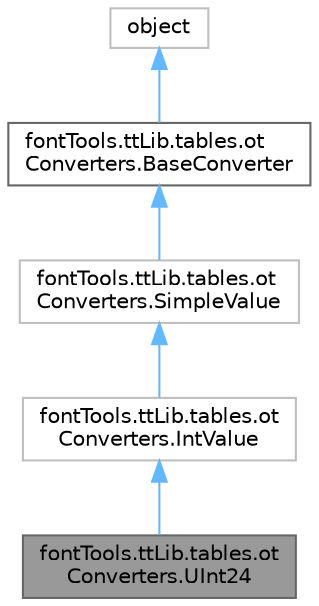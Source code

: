 digraph "fontTools.ttLib.tables.otConverters.UInt24"
{
 // LATEX_PDF_SIZE
  bgcolor="transparent";
  edge [fontname=Helvetica,fontsize=10,labelfontname=Helvetica,labelfontsize=10];
  node [fontname=Helvetica,fontsize=10,shape=box,height=0.2,width=0.4];
  Node1 [id="Node000001",label="fontTools.ttLib.tables.ot\lConverters.UInt24",height=0.2,width=0.4,color="gray40", fillcolor="grey60", style="filled", fontcolor="black",tooltip=" "];
  Node2 -> Node1 [id="edge1_Node000001_Node000002",dir="back",color="steelblue1",style="solid",tooltip=" "];
  Node2 [id="Node000002",label="fontTools.ttLib.tables.ot\lConverters.IntValue",height=0.2,width=0.4,color="grey75", fillcolor="white", style="filled",URL="$d6/d14/classfontTools_1_1ttLib_1_1tables_1_1otConverters_1_1IntValue.html",tooltip=" "];
  Node3 -> Node2 [id="edge2_Node000002_Node000003",dir="back",color="steelblue1",style="solid",tooltip=" "];
  Node3 [id="Node000003",label="fontTools.ttLib.tables.ot\lConverters.SimpleValue",height=0.2,width=0.4,color="grey75", fillcolor="white", style="filled",URL="$d6/db5/classfontTools_1_1ttLib_1_1tables_1_1otConverters_1_1SimpleValue.html",tooltip=" "];
  Node4 -> Node3 [id="edge3_Node000003_Node000004",dir="back",color="steelblue1",style="solid",tooltip=" "];
  Node4 [id="Node000004",label="fontTools.ttLib.tables.ot\lConverters.BaseConverter",height=0.2,width=0.4,color="gray40", fillcolor="white", style="filled",URL="$d8/de5/classfontTools_1_1ttLib_1_1tables_1_1otConverters_1_1BaseConverter.html",tooltip=" "];
  Node5 -> Node4 [id="edge4_Node000004_Node000005",dir="back",color="steelblue1",style="solid",tooltip=" "];
  Node5 [id="Node000005",label="object",height=0.2,width=0.4,color="grey75", fillcolor="white", style="filled",tooltip=" "];
}

